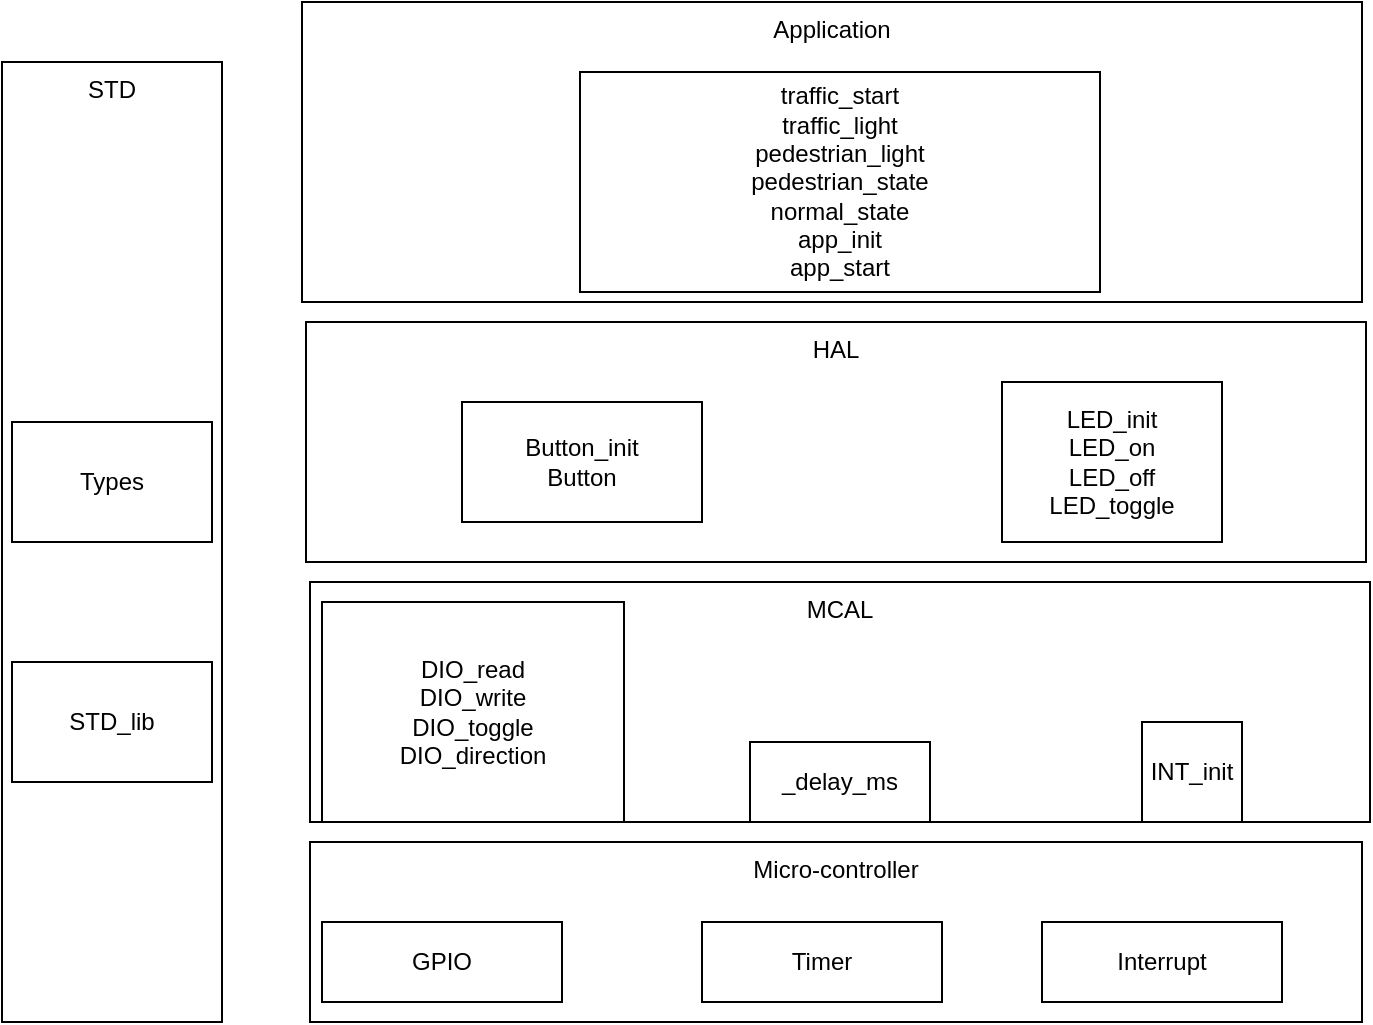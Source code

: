 <mxfile version="20.5.3" type="device" pages="2"><diagram id="xB034L_3B1Fb32ZsvMJ4" name="architecture"><mxGraphModel dx="810" dy="1601" grid="1" gridSize="10" guides="1" tooltips="1" connect="1" arrows="1" fold="1" page="1" pageScale="1" pageWidth="827" pageHeight="1169" math="0" shadow="0"><root><mxCell id="0"/><mxCell id="1" parent="0"/><mxCell id="KR-nmGvow49OgJ9GS2Ma-13" value="Application" style="rounded=0;whiteSpace=wrap;html=1;fillColor=none;gradientColor=default;verticalAlign=top;" parent="1" vertex="1"><mxGeometry x="170" y="-180" width="530" height="150" as="geometry"/></mxCell><mxCell id="KR-nmGvow49OgJ9GS2Ma-1" value="Micro-controller" style="rounded=0;whiteSpace=wrap;html=1;gradientColor=default;fillColor=none;verticalAlign=top;" parent="1" vertex="1"><mxGeometry x="174" y="240" width="526" height="90" as="geometry"/></mxCell><mxCell id="KR-nmGvow49OgJ9GS2Ma-11" value="HAL" style="rounded=0;whiteSpace=wrap;html=1;fillColor=none;gradientColor=default;verticalAlign=top;" parent="1" vertex="1"><mxGeometry x="172" y="-20" width="530" height="120" as="geometry"/></mxCell><mxCell id="KR-nmGvow49OgJ9GS2Ma-12" value="MCAL" style="rounded=0;whiteSpace=wrap;html=1;fillColor=none;gradientColor=default;verticalAlign=top;" parent="1" vertex="1"><mxGeometry x="174" y="110" width="530" height="120" as="geometry"/></mxCell><mxCell id="KR-nmGvow49OgJ9GS2Ma-7" value="STD" style="whiteSpace=wrap;html=1;fillColor=none;gradientColor=default;verticalAlign=top;" parent="1" vertex="1"><mxGeometry x="20" y="-150" width="110" height="480" as="geometry"/></mxCell><mxCell id="KR-nmGvow49OgJ9GS2Ma-4" value="Timer" style="rounded=0;whiteSpace=wrap;html=1;fillColor=none;gradientColor=default;" parent="1" vertex="1"><mxGeometry x="370" y="280" width="120" height="40" as="geometry"/></mxCell><mxCell id="KR-nmGvow49OgJ9GS2Ma-5" value="GPIO" style="rounded=0;whiteSpace=wrap;html=1;fillColor=none;gradientColor=default;" parent="1" vertex="1"><mxGeometry x="180" y="280" width="120" height="40" as="geometry"/></mxCell><mxCell id="KR-nmGvow49OgJ9GS2Ma-6" value="Interrupt" style="rounded=0;whiteSpace=wrap;html=1;fillColor=none;gradientColor=default;" parent="1" vertex="1"><mxGeometry x="540" y="280" width="120" height="40" as="geometry"/></mxCell><mxCell id="KR-nmGvow49OgJ9GS2Ma-8" value="Types" style="rounded=0;whiteSpace=wrap;html=1;fillColor=none;gradientColor=default;" parent="1" vertex="1"><mxGeometry x="25" y="30" width="100" height="60" as="geometry"/></mxCell><mxCell id="KR-nmGvow49OgJ9GS2Ma-9" value="STD_lib" style="rounded=0;whiteSpace=wrap;html=1;fillColor=none;gradientColor=default;" parent="1" vertex="1"><mxGeometry x="25" y="150" width="100" height="60" as="geometry"/></mxCell><mxCell id="Ombe_smiAU0Qjw8l5Eaq-2" value="&lt;span style=&quot;text-align: left;&quot;&gt;DIO_read&lt;/span&gt;&lt;br style=&quot;text-align: left;&quot;&gt;&lt;span style=&quot;text-align: left;&quot;&gt;DIO_write&lt;/span&gt;&lt;br style=&quot;text-align: left;&quot;&gt;&lt;span style=&quot;text-align: left;&quot;&gt;DIO_toggle&lt;/span&gt;&lt;br style=&quot;text-align: left;&quot;&gt;&lt;span style=&quot;text-align: left;&quot;&gt;DIO_direction&lt;/span&gt;" style="rounded=0;whiteSpace=wrap;html=1;fillColor=none;" vertex="1" parent="1"><mxGeometry x="180" y="120" width="151" height="110" as="geometry"/></mxCell><mxCell id="Ombe_smiAU0Qjw8l5Eaq-6" value="&lt;span style=&quot;&quot;&gt;INT_init&lt;/span&gt;" style="whiteSpace=wrap;html=1;aspect=fixed;fillColor=none;" vertex="1" parent="1"><mxGeometry x="590" y="180" width="50" height="50" as="geometry"/></mxCell><mxCell id="Ombe_smiAU0Qjw8l5Eaq-7" value="_delay_ms" style="rounded=0;whiteSpace=wrap;html=1;fillColor=none;" vertex="1" parent="1"><mxGeometry x="394" y="190" width="90" height="40" as="geometry"/></mxCell><mxCell id="Ombe_smiAU0Qjw8l5Eaq-8" value="Button_init&lt;br&gt;Button" style="rounded=0;whiteSpace=wrap;html=1;fillColor=none;" vertex="1" parent="1"><mxGeometry x="250" y="20" width="120" height="60" as="geometry"/></mxCell><mxCell id="Ombe_smiAU0Qjw8l5Eaq-10" value="&lt;div style=&quot;&quot;&gt;LED_init&lt;/div&gt;&lt;div style=&quot;&quot;&gt;&lt;span style=&quot;background-color: initial;&quot;&gt;LED_on&lt;/span&gt;&lt;br&gt;&lt;/div&gt;&lt;div style=&quot;&quot;&gt;&lt;span style=&quot;background-color: initial;&quot;&gt;LED_off&lt;/span&gt;&lt;br&gt;&lt;/div&gt;&lt;div style=&quot;&quot;&gt;&lt;span style=&quot;background-color: initial;&quot;&gt;LED_toggle&lt;/span&gt;&lt;/div&gt;" style="rounded=0;whiteSpace=wrap;html=1;fillColor=none;" vertex="1" parent="1"><mxGeometry x="520" y="10" width="110" height="80" as="geometry"/></mxCell><mxCell id="Ombe_smiAU0Qjw8l5Eaq-12" value="&lt;div style=&quot;&quot;&gt;traffic_start&lt;/div&gt;&lt;div style=&quot;&quot;&gt;traffic_light&lt;/div&gt;&lt;div style=&quot;&quot;&gt;pedestrian_light&lt;/div&gt;&lt;div style=&quot;&quot;&gt;pedestrian_state&lt;/div&gt;&lt;div style=&quot;&quot;&gt;normal_state&lt;/div&gt;&lt;div style=&quot;&quot;&gt;app_init&lt;/div&gt;&lt;div style=&quot;&quot;&gt;app_start&lt;/div&gt;" style="rounded=0;whiteSpace=wrap;html=1;fillColor=none;" vertex="1" parent="1"><mxGeometry x="309" y="-145" width="260" height="110" as="geometry"/></mxCell></root></mxGraphModel></diagram><diagram id="wCTdYFlJJ4WWdCV4hrG_" name="state_machine"><mxGraphModel dx="1013" dy="540" grid="1" gridSize="10" guides="1" tooltips="1" connect="1" arrows="1" fold="1" page="1" pageScale="1" pageWidth="827" pageHeight="1169" math="0" shadow="0"><root><mxCell id="0"/><mxCell id="1" parent="0"/><mxCell id="7FV2k_wc0JIYpWBwvbdg-15" value="" style="whiteSpace=wrap;html=1;fillColor=none;" vertex="1" parent="1"><mxGeometry x="70" y="30" width="350" height="400" as="geometry"/></mxCell><mxCell id="7FV2k_wc0JIYpWBwvbdg-2" value="Green" style="ellipse;whiteSpace=wrap;html=1;aspect=fixed;" vertex="1" parent="1"><mxGeometry x="210" y="60" width="80" height="80" as="geometry"/></mxCell><mxCell id="7FV2k_wc0JIYpWBwvbdg-3" value="yellow" style="ellipse;whiteSpace=wrap;html=1;aspect=fixed;" vertex="1" parent="1"><mxGeometry x="210" y="190" width="80" height="80" as="geometry"/></mxCell><mxCell id="7FV2k_wc0JIYpWBwvbdg-4" value="Red" style="ellipse;whiteSpace=wrap;html=1;aspect=fixed;" vertex="1" parent="1"><mxGeometry x="210" y="320" width="80" height="80" as="geometry"/></mxCell><mxCell id="7FV2k_wc0JIYpWBwvbdg-6" value="5Sec" style="text;html=1;align=center;verticalAlign=middle;resizable=0;points=[];autosize=1;strokeColor=none;fillColor=none;" vertex="1" parent="1"><mxGeometry x="260" y="140" width="50" height="30" as="geometry"/></mxCell><mxCell id="7FV2k_wc0JIYpWBwvbdg-7" value="" style="endArrow=classic;html=1;rounded=0;curved=1;exitX=0.5;exitY=1;exitDx=0;exitDy=0;" edge="1" parent="1" source="7FV2k_wc0JIYpWBwvbdg-3" target="7FV2k_wc0JIYpWBwvbdg-4"><mxGeometry width="50" height="50" relative="1" as="geometry"><mxPoint x="320" y="350" as="sourcePoint"/><mxPoint x="370" y="300" as="targetPoint"/></mxGeometry></mxCell><mxCell id="7FV2k_wc0JIYpWBwvbdg-8" value="" style="endArrow=classic;html=1;rounded=0;curved=1;exitX=0.5;exitY=1;exitDx=0;exitDy=0;" edge="1" parent="1" source="7FV2k_wc0JIYpWBwvbdg-2" target="7FV2k_wc0JIYpWBwvbdg-3"><mxGeometry width="50" height="50" relative="1" as="geometry"><mxPoint x="160" y="190" as="sourcePoint"/><mxPoint x="210" y="140" as="targetPoint"/></mxGeometry></mxCell><mxCell id="7FV2k_wc0JIYpWBwvbdg-9" value="5Sec" style="text;html=1;align=center;verticalAlign=middle;resizable=0;points=[];autosize=1;strokeColor=none;fillColor=none;" vertex="1" parent="1"><mxGeometry x="270" y="280" width="50" height="30" as="geometry"/></mxCell><mxCell id="7FV2k_wc0JIYpWBwvbdg-10" value="" style="endArrow=classic;html=1;rounded=0;curved=1;entryX=0;entryY=0.5;entryDx=0;entryDy=0;exitX=-0.025;exitY=0.6;exitDx=0;exitDy=0;exitPerimeter=0;" edge="1" parent="1" source="7FV2k_wc0JIYpWBwvbdg-4" target="7FV2k_wc0JIYpWBwvbdg-3"><mxGeometry width="50" height="50" relative="1" as="geometry"><mxPoint x="140" y="380" as="sourcePoint"/><mxPoint x="200" y="340" as="targetPoint"/><Array as="points"><mxPoint x="130" y="310"/></Array></mxGeometry></mxCell><mxCell id="7FV2k_wc0JIYpWBwvbdg-12" value="5Sec" style="text;html=1;align=center;verticalAlign=middle;resizable=0;points=[];autosize=1;strokeColor=none;fillColor=none;" vertex="1" parent="1"><mxGeometry x="170" y="280" width="50" height="30" as="geometry"/></mxCell><mxCell id="7FV2k_wc0JIYpWBwvbdg-13" value="" style="endArrow=classic;html=1;rounded=0;curved=1;exitX=0;exitY=0.25;exitDx=0;exitDy=0;exitPerimeter=0;entryX=-0.037;entryY=0.65;entryDx=0;entryDy=0;entryPerimeter=0;" edge="1" parent="1" source="7FV2k_wc0JIYpWBwvbdg-3" target="7FV2k_wc0JIYpWBwvbdg-2"><mxGeometry width="50" height="50" relative="1" as="geometry"><mxPoint x="160" y="200" as="sourcePoint"/><mxPoint x="210" y="150" as="targetPoint"/><Array as="points"><mxPoint x="150" y="190"/></Array></mxGeometry></mxCell><mxCell id="7FV2k_wc0JIYpWBwvbdg-14" value="5Sec" style="text;html=1;align=center;verticalAlign=middle;resizable=0;points=[];autosize=1;strokeColor=none;fillColor=none;" vertex="1" parent="1"><mxGeometry x="180" y="140" width="50" height="30" as="geometry"/></mxCell><mxCell id="7FV2k_wc0JIYpWBwvbdg-17" value="Normal mode" style="text;html=1;strokeColor=none;fillColor=none;align=center;verticalAlign=middle;whiteSpace=wrap;rounded=0;" vertex="1" parent="1"><mxGeometry x="70" y="30" width="100" height="30" as="geometry"/></mxCell><mxCell id="0MhUWCttRcs99K3lbEso-1" value="" style="endArrow=classic;html=1;rounded=0;curved=1;exitX=1.002;exitY=0.147;exitDx=0;exitDy=0;exitPerimeter=0;entryX=-0.006;entryY=0.152;entryDx=0;entryDy=0;entryPerimeter=0;" edge="1" parent="1" source="7FV2k_wc0JIYpWBwvbdg-15" target="0MhUWCttRcs99K3lbEso-11"><mxGeometry width="50" height="50" relative="1" as="geometry"><mxPoint x="490" y="140" as="sourcePoint"/><mxPoint x="700" y="90" as="targetPoint"/></mxGeometry></mxCell><mxCell id="0MhUWCttRcs99K3lbEso-3" value="&lt;span style=&quot;font-size: 12px; background-color: rgb(248, 249, 250);&quot;&gt;Button == pressed &amp;amp; Green&lt;/span&gt;" style="edgeLabel;html=1;align=center;verticalAlign=middle;resizable=0;points=[];" vertex="1" connectable="0" parent="0MhUWCttRcs99K3lbEso-1"><mxGeometry x="0.373" y="1" relative="1" as="geometry"><mxPoint x="-69" as="offset"/></mxGeometry></mxCell><mxCell id="0MhUWCttRcs99K3lbEso-5" value="" style="endArrow=classic;html=1;rounded=0;curved=1;entryX=0;entryY=0.5;entryDx=0;entryDy=0;" edge="1" parent="1" source="7FV2k_wc0JIYpWBwvbdg-15" target="0MhUWCttRcs99K3lbEso-11"><mxGeometry width="50" height="50" relative="1" as="geometry"><mxPoint x="440.0" y="200.0" as="sourcePoint"/><mxPoint x="710" y="230" as="targetPoint"/></mxGeometry></mxCell><mxCell id="0MhUWCttRcs99K3lbEso-6" value="&lt;span style=&quot;font-size: 12px; background-color: rgb(248, 249, 250);&quot;&gt;Button == pressed &amp;amp; Green&lt;/span&gt;" style="edgeLabel;html=1;align=center;verticalAlign=middle;resizable=0;points=[];" vertex="1" connectable="0" parent="0MhUWCttRcs99K3lbEso-5"><mxGeometry x="0.373" y="1" relative="1" as="geometry"><mxPoint x="-69" as="offset"/></mxGeometry></mxCell><mxCell id="0MhUWCttRcs99K3lbEso-7" value="" style="endArrow=classic;html=1;rounded=0;curved=1;exitX=1;exitY=0.75;exitDx=0;exitDy=0;entryX=0;entryY=0.75;entryDx=0;entryDy=0;" edge="1" parent="1" source="7FV2k_wc0JIYpWBwvbdg-15" target="0MhUWCttRcs99K3lbEso-11"><mxGeometry width="50" height="50" relative="1" as="geometry"><mxPoint x="460.0" y="340.0" as="sourcePoint"/><mxPoint x="720" y="330" as="targetPoint"/></mxGeometry></mxCell><mxCell id="0MhUWCttRcs99K3lbEso-8" value="&lt;span style=&quot;font-size: 12px; background-color: rgb(248, 249, 250);&quot;&gt;Button == pressed &amp;amp; Green&lt;/span&gt;" style="edgeLabel;html=1;align=center;verticalAlign=middle;resizable=0;points=[];" vertex="1" connectable="0" parent="0MhUWCttRcs99K3lbEso-7"><mxGeometry x="0.373" y="1" relative="1" as="geometry"><mxPoint x="-69" as="offset"/></mxGeometry></mxCell><mxCell id="0MhUWCttRcs99K3lbEso-11" value="" style="rounded=0;whiteSpace=wrap;html=1;fillColor=none;" vertex="1" parent="1"><mxGeometry x="730" y="30" width="320" height="400" as="geometry"/></mxCell><mxCell id="0MhUWCttRcs99K3lbEso-12" value="pedestrian" style="text;html=1;align=center;verticalAlign=middle;resizable=0;points=[];autosize=1;strokeColor=none;fillColor=none;" vertex="1" parent="1"><mxGeometry x="730" y="30" width="80" height="30" as="geometry"/></mxCell><mxCell id="0MhUWCttRcs99K3lbEso-19" style="edgeStyle=orthogonalEdgeStyle;curved=1;rounded=0;orthogonalLoop=1;jettySize=auto;html=1;exitX=1;exitY=0.5;exitDx=0;exitDy=0;entryX=1;entryY=0.5;entryDx=0;entryDy=0;" edge="1" parent="1" source="0MhUWCttRcs99K3lbEso-13" target="0MhUWCttRcs99K3lbEso-16"><mxGeometry relative="1" as="geometry"/></mxCell><mxCell id="0MhUWCttRcs99K3lbEso-13" value="P_1" style="ellipse;whiteSpace=wrap;html=1;aspect=fixed;fillColor=none;" vertex="1" parent="1"><mxGeometry x="860" y="40" width="80" height="80" as="geometry"/></mxCell><mxCell id="0MhUWCttRcs99K3lbEso-20" style="edgeStyle=orthogonalEdgeStyle;curved=1;rounded=0;orthogonalLoop=1;jettySize=auto;html=1;exitX=0;exitY=0.5;exitDx=0;exitDy=0;entryX=0;entryY=0.5;entryDx=0;entryDy=0;" edge="1" parent="1" source="0MhUWCttRcs99K3lbEso-14" target="0MhUWCttRcs99K3lbEso-16"><mxGeometry relative="1" as="geometry"/></mxCell><mxCell id="0MhUWCttRcs99K3lbEso-14" value="P_2" style="ellipse;whiteSpace=wrap;html=1;aspect=fixed;fillColor=none;" vertex="1" parent="1"><mxGeometry x="860" y="130" width="80" height="80" as="geometry"/></mxCell><mxCell id="0MhUWCttRcs99K3lbEso-21" style="edgeStyle=orthogonalEdgeStyle;curved=1;rounded=0;orthogonalLoop=1;jettySize=auto;html=1;exitX=0.5;exitY=1;exitDx=0;exitDy=0;entryX=0.5;entryY=0;entryDx=0;entryDy=0;" edge="1" parent="1" source="0MhUWCttRcs99K3lbEso-15" target="0MhUWCttRcs99K3lbEso-16"><mxGeometry relative="1" as="geometry"/></mxCell><mxCell id="0MhUWCttRcs99K3lbEso-15" value="P_3" style="ellipse;whiteSpace=wrap;html=1;aspect=fixed;fillColor=none;" vertex="1" parent="1"><mxGeometry x="860" y="230" width="80" height="80" as="geometry"/></mxCell><mxCell id="0MhUWCttRcs99K3lbEso-16" value="P_4" style="ellipse;whiteSpace=wrap;html=1;aspect=fixed;fillColor=none;" vertex="1" parent="1"><mxGeometry x="860" y="330" width="80" height="80" as="geometry"/></mxCell><mxCell id="0MhUWCttRcs99K3lbEso-17" value="" style="endArrow=classic;html=1;rounded=0;curved=1;entryX=1.002;entryY=0.897;entryDx=0;entryDy=0;entryPerimeter=0;exitX=-0.006;exitY=0.897;exitDx=0;exitDy=0;exitPerimeter=0;" edge="1" parent="1" source="0MhUWCttRcs99K3lbEso-11" target="7FV2k_wc0JIYpWBwvbdg-15"><mxGeometry width="50" height="50" relative="1" as="geometry"><mxPoint x="630" y="470" as="sourcePoint"/><mxPoint x="680" y="420" as="targetPoint"/></mxGeometry></mxCell><mxCell id="0MhUWCttRcs99K3lbEso-18" value="Buttom != Pressed &amp;amp; P_4" style="edgeLabel;html=1;align=center;verticalAlign=middle;resizable=0;points=[];" vertex="1" connectable="0" parent="0MhUWCttRcs99K3lbEso-17"><mxGeometry x="-0.171" y="4" relative="1" as="geometry"><mxPoint x="-31" as="offset"/></mxGeometry></mxCell></root></mxGraphModel></diagram></mxfile>